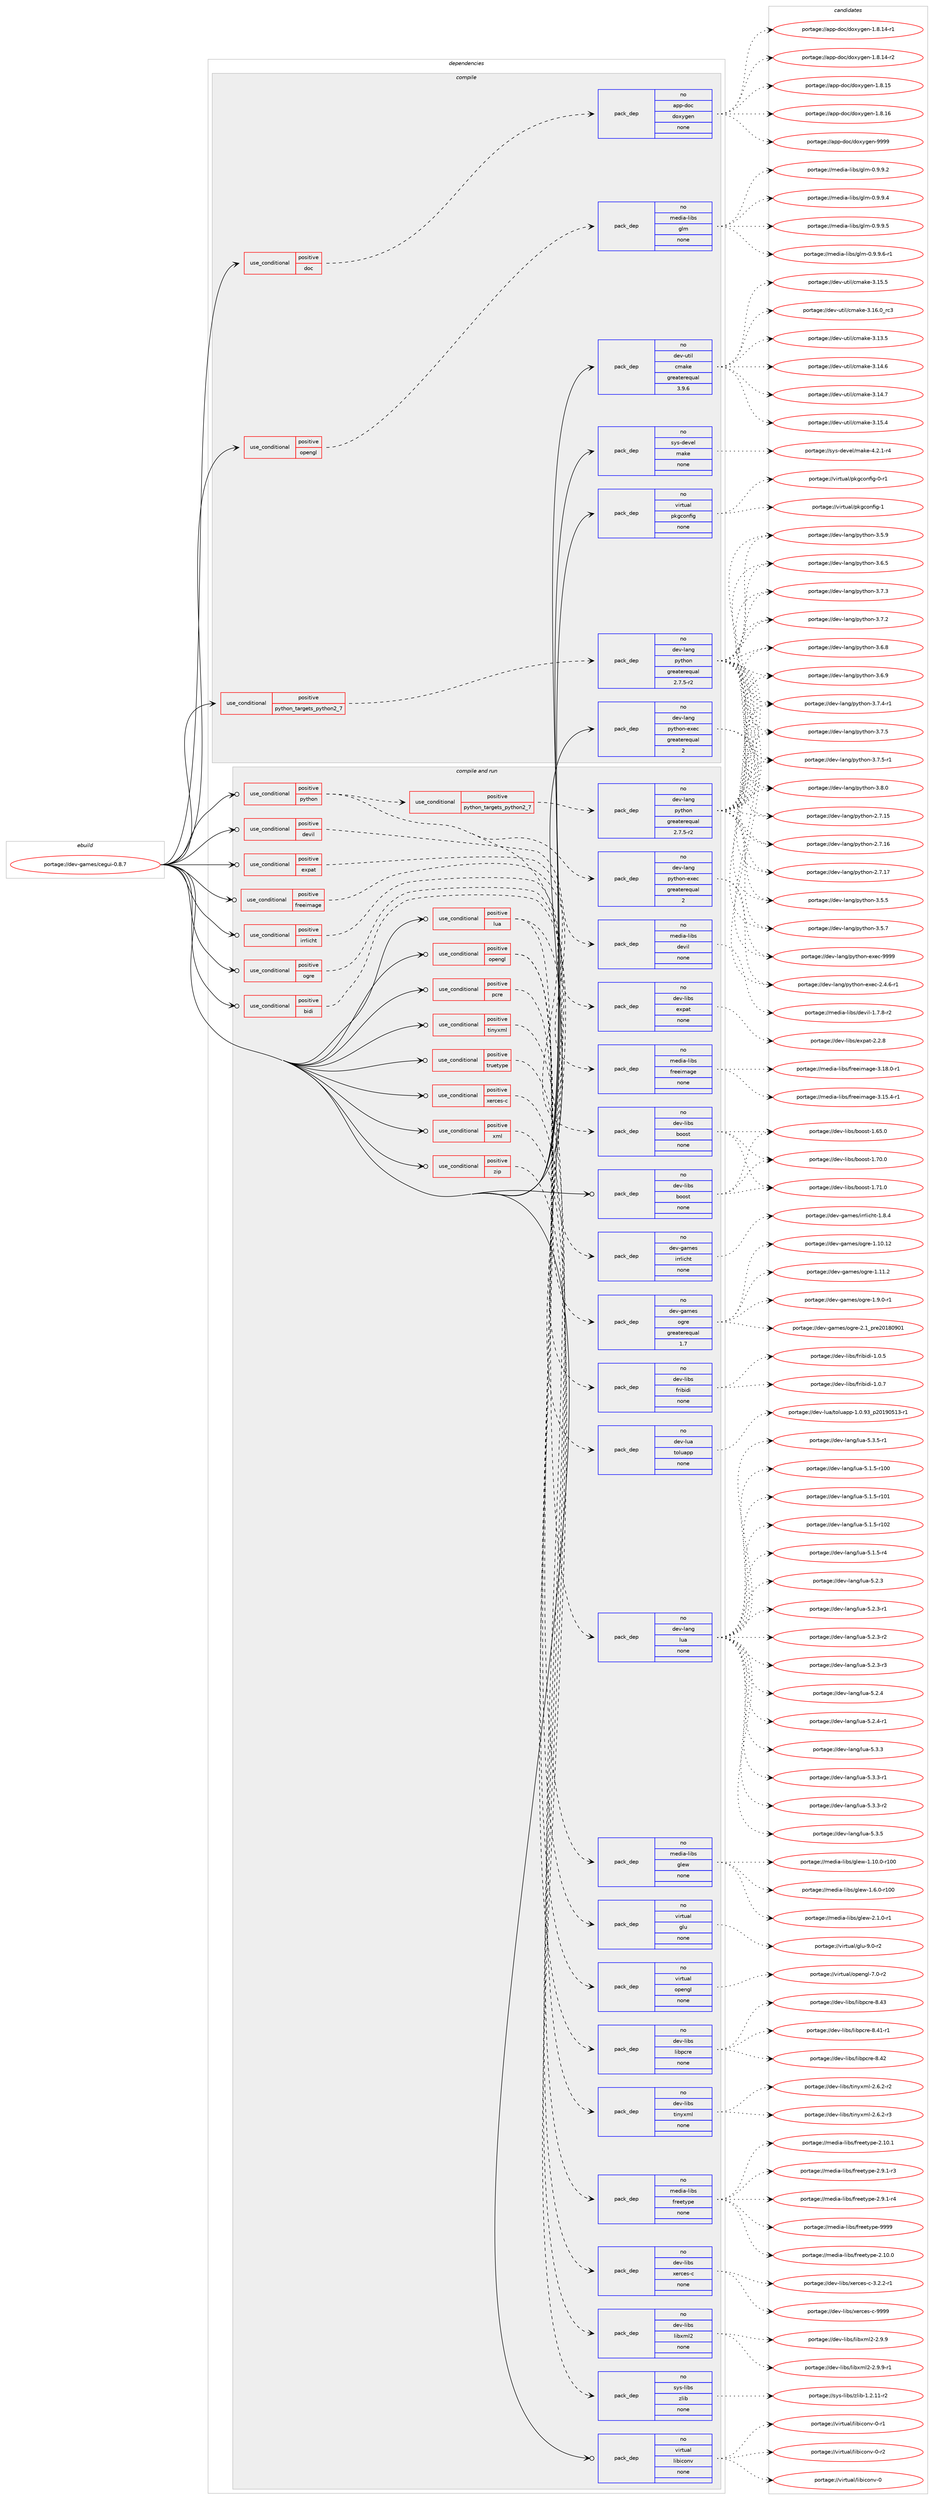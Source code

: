 digraph prolog {

# *************
# Graph options
# *************

newrank=true;
concentrate=true;
compound=true;
graph [rankdir=LR,fontname=Helvetica,fontsize=10,ranksep=1.5];#, ranksep=2.5, nodesep=0.2];
edge  [arrowhead=vee];
node  [fontname=Helvetica,fontsize=10];

# **********
# The ebuild
# **********

subgraph cluster_leftcol {
color=gray;
rank=same;
label=<<i>ebuild</i>>;
id [label="portage://dev-games/cegui-0.8.7", color=red, width=4, href="../dev-games/cegui-0.8.7.svg"];
}

# ****************
# The dependencies
# ****************

subgraph cluster_midcol {
color=gray;
label=<<i>dependencies</i>>;
subgraph cluster_compile {
fillcolor="#eeeeee";
style=filled;
label=<<i>compile</i>>;
subgraph cond13881 {
dependency60205 [label=<<TABLE BORDER="0" CELLBORDER="1" CELLSPACING="0" CELLPADDING="4"><TR><TD ROWSPAN="3" CELLPADDING="10">use_conditional</TD></TR><TR><TD>positive</TD></TR><TR><TD>doc</TD></TR></TABLE>>, shape=none, color=red];
subgraph pack44999 {
dependency60206 [label=<<TABLE BORDER="0" CELLBORDER="1" CELLSPACING="0" CELLPADDING="4" WIDTH="220"><TR><TD ROWSPAN="6" CELLPADDING="30">pack_dep</TD></TR><TR><TD WIDTH="110">no</TD></TR><TR><TD>app-doc</TD></TR><TR><TD>doxygen</TD></TR><TR><TD>none</TD></TR><TR><TD></TD></TR></TABLE>>, shape=none, color=blue];
}
dependency60205:e -> dependency60206:w [weight=20,style="dashed",arrowhead="vee"];
}
id:e -> dependency60205:w [weight=20,style="solid",arrowhead="vee"];
subgraph cond13882 {
dependency60207 [label=<<TABLE BORDER="0" CELLBORDER="1" CELLSPACING="0" CELLPADDING="4"><TR><TD ROWSPAN="3" CELLPADDING="10">use_conditional</TD></TR><TR><TD>positive</TD></TR><TR><TD>opengl</TD></TR></TABLE>>, shape=none, color=red];
subgraph pack45000 {
dependency60208 [label=<<TABLE BORDER="0" CELLBORDER="1" CELLSPACING="0" CELLPADDING="4" WIDTH="220"><TR><TD ROWSPAN="6" CELLPADDING="30">pack_dep</TD></TR><TR><TD WIDTH="110">no</TD></TR><TR><TD>media-libs</TD></TR><TR><TD>glm</TD></TR><TR><TD>none</TD></TR><TR><TD></TD></TR></TABLE>>, shape=none, color=blue];
}
dependency60207:e -> dependency60208:w [weight=20,style="dashed",arrowhead="vee"];
}
id:e -> dependency60207:w [weight=20,style="solid",arrowhead="vee"];
subgraph cond13883 {
dependency60209 [label=<<TABLE BORDER="0" CELLBORDER="1" CELLSPACING="0" CELLPADDING="4"><TR><TD ROWSPAN="3" CELLPADDING="10">use_conditional</TD></TR><TR><TD>positive</TD></TR><TR><TD>python_targets_python2_7</TD></TR></TABLE>>, shape=none, color=red];
subgraph pack45001 {
dependency60210 [label=<<TABLE BORDER="0" CELLBORDER="1" CELLSPACING="0" CELLPADDING="4" WIDTH="220"><TR><TD ROWSPAN="6" CELLPADDING="30">pack_dep</TD></TR><TR><TD WIDTH="110">no</TD></TR><TR><TD>dev-lang</TD></TR><TR><TD>python</TD></TR><TR><TD>greaterequal</TD></TR><TR><TD>2.7.5-r2</TD></TR></TABLE>>, shape=none, color=blue];
}
dependency60209:e -> dependency60210:w [weight=20,style="dashed",arrowhead="vee"];
}
id:e -> dependency60209:w [weight=20,style="solid",arrowhead="vee"];
subgraph pack45002 {
dependency60211 [label=<<TABLE BORDER="0" CELLBORDER="1" CELLSPACING="0" CELLPADDING="4" WIDTH="220"><TR><TD ROWSPAN="6" CELLPADDING="30">pack_dep</TD></TR><TR><TD WIDTH="110">no</TD></TR><TR><TD>dev-lang</TD></TR><TR><TD>python-exec</TD></TR><TR><TD>greaterequal</TD></TR><TR><TD>2</TD></TR></TABLE>>, shape=none, color=blue];
}
id:e -> dependency60211:w [weight=20,style="solid",arrowhead="vee"];
subgraph pack45003 {
dependency60212 [label=<<TABLE BORDER="0" CELLBORDER="1" CELLSPACING="0" CELLPADDING="4" WIDTH="220"><TR><TD ROWSPAN="6" CELLPADDING="30">pack_dep</TD></TR><TR><TD WIDTH="110">no</TD></TR><TR><TD>dev-util</TD></TR><TR><TD>cmake</TD></TR><TR><TD>greaterequal</TD></TR><TR><TD>3.9.6</TD></TR></TABLE>>, shape=none, color=blue];
}
id:e -> dependency60212:w [weight=20,style="solid",arrowhead="vee"];
subgraph pack45004 {
dependency60213 [label=<<TABLE BORDER="0" CELLBORDER="1" CELLSPACING="0" CELLPADDING="4" WIDTH="220"><TR><TD ROWSPAN="6" CELLPADDING="30">pack_dep</TD></TR><TR><TD WIDTH="110">no</TD></TR><TR><TD>sys-devel</TD></TR><TR><TD>make</TD></TR><TR><TD>none</TD></TR><TR><TD></TD></TR></TABLE>>, shape=none, color=blue];
}
id:e -> dependency60213:w [weight=20,style="solid",arrowhead="vee"];
subgraph pack45005 {
dependency60214 [label=<<TABLE BORDER="0" CELLBORDER="1" CELLSPACING="0" CELLPADDING="4" WIDTH="220"><TR><TD ROWSPAN="6" CELLPADDING="30">pack_dep</TD></TR><TR><TD WIDTH="110">no</TD></TR><TR><TD>virtual</TD></TR><TR><TD>pkgconfig</TD></TR><TR><TD>none</TD></TR><TR><TD></TD></TR></TABLE>>, shape=none, color=blue];
}
id:e -> dependency60214:w [weight=20,style="solid",arrowhead="vee"];
}
subgraph cluster_compileandrun {
fillcolor="#eeeeee";
style=filled;
label=<<i>compile and run</i>>;
subgraph cond13884 {
dependency60215 [label=<<TABLE BORDER="0" CELLBORDER="1" CELLSPACING="0" CELLPADDING="4"><TR><TD ROWSPAN="3" CELLPADDING="10">use_conditional</TD></TR><TR><TD>positive</TD></TR><TR><TD>bidi</TD></TR></TABLE>>, shape=none, color=red];
subgraph pack45006 {
dependency60216 [label=<<TABLE BORDER="0" CELLBORDER="1" CELLSPACING="0" CELLPADDING="4" WIDTH="220"><TR><TD ROWSPAN="6" CELLPADDING="30">pack_dep</TD></TR><TR><TD WIDTH="110">no</TD></TR><TR><TD>dev-libs</TD></TR><TR><TD>fribidi</TD></TR><TR><TD>none</TD></TR><TR><TD></TD></TR></TABLE>>, shape=none, color=blue];
}
dependency60215:e -> dependency60216:w [weight=20,style="dashed",arrowhead="vee"];
}
id:e -> dependency60215:w [weight=20,style="solid",arrowhead="odotvee"];
subgraph cond13885 {
dependency60217 [label=<<TABLE BORDER="0" CELLBORDER="1" CELLSPACING="0" CELLPADDING="4"><TR><TD ROWSPAN="3" CELLPADDING="10">use_conditional</TD></TR><TR><TD>positive</TD></TR><TR><TD>devil</TD></TR></TABLE>>, shape=none, color=red];
subgraph pack45007 {
dependency60218 [label=<<TABLE BORDER="0" CELLBORDER="1" CELLSPACING="0" CELLPADDING="4" WIDTH="220"><TR><TD ROWSPAN="6" CELLPADDING="30">pack_dep</TD></TR><TR><TD WIDTH="110">no</TD></TR><TR><TD>media-libs</TD></TR><TR><TD>devil</TD></TR><TR><TD>none</TD></TR><TR><TD></TD></TR></TABLE>>, shape=none, color=blue];
}
dependency60217:e -> dependency60218:w [weight=20,style="dashed",arrowhead="vee"];
}
id:e -> dependency60217:w [weight=20,style="solid",arrowhead="odotvee"];
subgraph cond13886 {
dependency60219 [label=<<TABLE BORDER="0" CELLBORDER="1" CELLSPACING="0" CELLPADDING="4"><TR><TD ROWSPAN="3" CELLPADDING="10">use_conditional</TD></TR><TR><TD>positive</TD></TR><TR><TD>expat</TD></TR></TABLE>>, shape=none, color=red];
subgraph pack45008 {
dependency60220 [label=<<TABLE BORDER="0" CELLBORDER="1" CELLSPACING="0" CELLPADDING="4" WIDTH="220"><TR><TD ROWSPAN="6" CELLPADDING="30">pack_dep</TD></TR><TR><TD WIDTH="110">no</TD></TR><TR><TD>dev-libs</TD></TR><TR><TD>expat</TD></TR><TR><TD>none</TD></TR><TR><TD></TD></TR></TABLE>>, shape=none, color=blue];
}
dependency60219:e -> dependency60220:w [weight=20,style="dashed",arrowhead="vee"];
}
id:e -> dependency60219:w [weight=20,style="solid",arrowhead="odotvee"];
subgraph cond13887 {
dependency60221 [label=<<TABLE BORDER="0" CELLBORDER="1" CELLSPACING="0" CELLPADDING="4"><TR><TD ROWSPAN="3" CELLPADDING="10">use_conditional</TD></TR><TR><TD>positive</TD></TR><TR><TD>freeimage</TD></TR></TABLE>>, shape=none, color=red];
subgraph pack45009 {
dependency60222 [label=<<TABLE BORDER="0" CELLBORDER="1" CELLSPACING="0" CELLPADDING="4" WIDTH="220"><TR><TD ROWSPAN="6" CELLPADDING="30">pack_dep</TD></TR><TR><TD WIDTH="110">no</TD></TR><TR><TD>media-libs</TD></TR><TR><TD>freeimage</TD></TR><TR><TD>none</TD></TR><TR><TD></TD></TR></TABLE>>, shape=none, color=blue];
}
dependency60221:e -> dependency60222:w [weight=20,style="dashed",arrowhead="vee"];
}
id:e -> dependency60221:w [weight=20,style="solid",arrowhead="odotvee"];
subgraph cond13888 {
dependency60223 [label=<<TABLE BORDER="0" CELLBORDER="1" CELLSPACING="0" CELLPADDING="4"><TR><TD ROWSPAN="3" CELLPADDING="10">use_conditional</TD></TR><TR><TD>positive</TD></TR><TR><TD>irrlicht</TD></TR></TABLE>>, shape=none, color=red];
subgraph pack45010 {
dependency60224 [label=<<TABLE BORDER="0" CELLBORDER="1" CELLSPACING="0" CELLPADDING="4" WIDTH="220"><TR><TD ROWSPAN="6" CELLPADDING="30">pack_dep</TD></TR><TR><TD WIDTH="110">no</TD></TR><TR><TD>dev-games</TD></TR><TR><TD>irrlicht</TD></TR><TR><TD>none</TD></TR><TR><TD></TD></TR></TABLE>>, shape=none, color=blue];
}
dependency60223:e -> dependency60224:w [weight=20,style="dashed",arrowhead="vee"];
}
id:e -> dependency60223:w [weight=20,style="solid",arrowhead="odotvee"];
subgraph cond13889 {
dependency60225 [label=<<TABLE BORDER="0" CELLBORDER="1" CELLSPACING="0" CELLPADDING="4"><TR><TD ROWSPAN="3" CELLPADDING="10">use_conditional</TD></TR><TR><TD>positive</TD></TR><TR><TD>lua</TD></TR></TABLE>>, shape=none, color=red];
subgraph pack45011 {
dependency60226 [label=<<TABLE BORDER="0" CELLBORDER="1" CELLSPACING="0" CELLPADDING="4" WIDTH="220"><TR><TD ROWSPAN="6" CELLPADDING="30">pack_dep</TD></TR><TR><TD WIDTH="110">no</TD></TR><TR><TD>dev-lang</TD></TR><TR><TD>lua</TD></TR><TR><TD>none</TD></TR><TR><TD></TD></TR></TABLE>>, shape=none, color=blue];
}
dependency60225:e -> dependency60226:w [weight=20,style="dashed",arrowhead="vee"];
subgraph pack45012 {
dependency60227 [label=<<TABLE BORDER="0" CELLBORDER="1" CELLSPACING="0" CELLPADDING="4" WIDTH="220"><TR><TD ROWSPAN="6" CELLPADDING="30">pack_dep</TD></TR><TR><TD WIDTH="110">no</TD></TR><TR><TD>dev-lua</TD></TR><TR><TD>toluapp</TD></TR><TR><TD>none</TD></TR><TR><TD></TD></TR></TABLE>>, shape=none, color=blue];
}
dependency60225:e -> dependency60227:w [weight=20,style="dashed",arrowhead="vee"];
}
id:e -> dependency60225:w [weight=20,style="solid",arrowhead="odotvee"];
subgraph cond13890 {
dependency60228 [label=<<TABLE BORDER="0" CELLBORDER="1" CELLSPACING="0" CELLPADDING="4"><TR><TD ROWSPAN="3" CELLPADDING="10">use_conditional</TD></TR><TR><TD>positive</TD></TR><TR><TD>ogre</TD></TR></TABLE>>, shape=none, color=red];
subgraph pack45013 {
dependency60229 [label=<<TABLE BORDER="0" CELLBORDER="1" CELLSPACING="0" CELLPADDING="4" WIDTH="220"><TR><TD ROWSPAN="6" CELLPADDING="30">pack_dep</TD></TR><TR><TD WIDTH="110">no</TD></TR><TR><TD>dev-games</TD></TR><TR><TD>ogre</TD></TR><TR><TD>greaterequal</TD></TR><TR><TD>1.7</TD></TR></TABLE>>, shape=none, color=blue];
}
dependency60228:e -> dependency60229:w [weight=20,style="dashed",arrowhead="vee"];
}
id:e -> dependency60228:w [weight=20,style="solid",arrowhead="odotvee"];
subgraph cond13891 {
dependency60230 [label=<<TABLE BORDER="0" CELLBORDER="1" CELLSPACING="0" CELLPADDING="4"><TR><TD ROWSPAN="3" CELLPADDING="10">use_conditional</TD></TR><TR><TD>positive</TD></TR><TR><TD>opengl</TD></TR></TABLE>>, shape=none, color=red];
subgraph pack45014 {
dependency60231 [label=<<TABLE BORDER="0" CELLBORDER="1" CELLSPACING="0" CELLPADDING="4" WIDTH="220"><TR><TD ROWSPAN="6" CELLPADDING="30">pack_dep</TD></TR><TR><TD WIDTH="110">no</TD></TR><TR><TD>virtual</TD></TR><TR><TD>opengl</TD></TR><TR><TD>none</TD></TR><TR><TD></TD></TR></TABLE>>, shape=none, color=blue];
}
dependency60230:e -> dependency60231:w [weight=20,style="dashed",arrowhead="vee"];
subgraph pack45015 {
dependency60232 [label=<<TABLE BORDER="0" CELLBORDER="1" CELLSPACING="0" CELLPADDING="4" WIDTH="220"><TR><TD ROWSPAN="6" CELLPADDING="30">pack_dep</TD></TR><TR><TD WIDTH="110">no</TD></TR><TR><TD>virtual</TD></TR><TR><TD>glu</TD></TR><TR><TD>none</TD></TR><TR><TD></TD></TR></TABLE>>, shape=none, color=blue];
}
dependency60230:e -> dependency60232:w [weight=20,style="dashed",arrowhead="vee"];
subgraph pack45016 {
dependency60233 [label=<<TABLE BORDER="0" CELLBORDER="1" CELLSPACING="0" CELLPADDING="4" WIDTH="220"><TR><TD ROWSPAN="6" CELLPADDING="30">pack_dep</TD></TR><TR><TD WIDTH="110">no</TD></TR><TR><TD>media-libs</TD></TR><TR><TD>glew</TD></TR><TR><TD>none</TD></TR><TR><TD></TD></TR></TABLE>>, shape=none, color=blue];
}
dependency60230:e -> dependency60233:w [weight=20,style="dashed",arrowhead="vee"];
}
id:e -> dependency60230:w [weight=20,style="solid",arrowhead="odotvee"];
subgraph cond13892 {
dependency60234 [label=<<TABLE BORDER="0" CELLBORDER="1" CELLSPACING="0" CELLPADDING="4"><TR><TD ROWSPAN="3" CELLPADDING="10">use_conditional</TD></TR><TR><TD>positive</TD></TR><TR><TD>pcre</TD></TR></TABLE>>, shape=none, color=red];
subgraph pack45017 {
dependency60235 [label=<<TABLE BORDER="0" CELLBORDER="1" CELLSPACING="0" CELLPADDING="4" WIDTH="220"><TR><TD ROWSPAN="6" CELLPADDING="30">pack_dep</TD></TR><TR><TD WIDTH="110">no</TD></TR><TR><TD>dev-libs</TD></TR><TR><TD>libpcre</TD></TR><TR><TD>none</TD></TR><TR><TD></TD></TR></TABLE>>, shape=none, color=blue];
}
dependency60234:e -> dependency60235:w [weight=20,style="dashed",arrowhead="vee"];
}
id:e -> dependency60234:w [weight=20,style="solid",arrowhead="odotvee"];
subgraph cond13893 {
dependency60236 [label=<<TABLE BORDER="0" CELLBORDER="1" CELLSPACING="0" CELLPADDING="4"><TR><TD ROWSPAN="3" CELLPADDING="10">use_conditional</TD></TR><TR><TD>positive</TD></TR><TR><TD>python</TD></TR></TABLE>>, shape=none, color=red];
subgraph cond13894 {
dependency60237 [label=<<TABLE BORDER="0" CELLBORDER="1" CELLSPACING="0" CELLPADDING="4"><TR><TD ROWSPAN="3" CELLPADDING="10">use_conditional</TD></TR><TR><TD>positive</TD></TR><TR><TD>python_targets_python2_7</TD></TR></TABLE>>, shape=none, color=red];
subgraph pack45018 {
dependency60238 [label=<<TABLE BORDER="0" CELLBORDER="1" CELLSPACING="0" CELLPADDING="4" WIDTH="220"><TR><TD ROWSPAN="6" CELLPADDING="30">pack_dep</TD></TR><TR><TD WIDTH="110">no</TD></TR><TR><TD>dev-lang</TD></TR><TR><TD>python</TD></TR><TR><TD>greaterequal</TD></TR><TR><TD>2.7.5-r2</TD></TR></TABLE>>, shape=none, color=blue];
}
dependency60237:e -> dependency60238:w [weight=20,style="dashed",arrowhead="vee"];
}
dependency60236:e -> dependency60237:w [weight=20,style="dashed",arrowhead="vee"];
subgraph pack45019 {
dependency60239 [label=<<TABLE BORDER="0" CELLBORDER="1" CELLSPACING="0" CELLPADDING="4" WIDTH="220"><TR><TD ROWSPAN="6" CELLPADDING="30">pack_dep</TD></TR><TR><TD WIDTH="110">no</TD></TR><TR><TD>dev-lang</TD></TR><TR><TD>python-exec</TD></TR><TR><TD>greaterequal</TD></TR><TR><TD>2</TD></TR></TABLE>>, shape=none, color=blue];
}
dependency60236:e -> dependency60239:w [weight=20,style="dashed",arrowhead="vee"];
subgraph pack45020 {
dependency60240 [label=<<TABLE BORDER="0" CELLBORDER="1" CELLSPACING="0" CELLPADDING="4" WIDTH="220"><TR><TD ROWSPAN="6" CELLPADDING="30">pack_dep</TD></TR><TR><TD WIDTH="110">no</TD></TR><TR><TD>dev-libs</TD></TR><TR><TD>boost</TD></TR><TR><TD>none</TD></TR><TR><TD></TD></TR></TABLE>>, shape=none, color=blue];
}
dependency60236:e -> dependency60240:w [weight=20,style="dashed",arrowhead="vee"];
}
id:e -> dependency60236:w [weight=20,style="solid",arrowhead="odotvee"];
subgraph cond13895 {
dependency60241 [label=<<TABLE BORDER="0" CELLBORDER="1" CELLSPACING="0" CELLPADDING="4"><TR><TD ROWSPAN="3" CELLPADDING="10">use_conditional</TD></TR><TR><TD>positive</TD></TR><TR><TD>tinyxml</TD></TR></TABLE>>, shape=none, color=red];
subgraph pack45021 {
dependency60242 [label=<<TABLE BORDER="0" CELLBORDER="1" CELLSPACING="0" CELLPADDING="4" WIDTH="220"><TR><TD ROWSPAN="6" CELLPADDING="30">pack_dep</TD></TR><TR><TD WIDTH="110">no</TD></TR><TR><TD>dev-libs</TD></TR><TR><TD>tinyxml</TD></TR><TR><TD>none</TD></TR><TR><TD></TD></TR></TABLE>>, shape=none, color=blue];
}
dependency60241:e -> dependency60242:w [weight=20,style="dashed",arrowhead="vee"];
}
id:e -> dependency60241:w [weight=20,style="solid",arrowhead="odotvee"];
subgraph cond13896 {
dependency60243 [label=<<TABLE BORDER="0" CELLBORDER="1" CELLSPACING="0" CELLPADDING="4"><TR><TD ROWSPAN="3" CELLPADDING="10">use_conditional</TD></TR><TR><TD>positive</TD></TR><TR><TD>truetype</TD></TR></TABLE>>, shape=none, color=red];
subgraph pack45022 {
dependency60244 [label=<<TABLE BORDER="0" CELLBORDER="1" CELLSPACING="0" CELLPADDING="4" WIDTH="220"><TR><TD ROWSPAN="6" CELLPADDING="30">pack_dep</TD></TR><TR><TD WIDTH="110">no</TD></TR><TR><TD>media-libs</TD></TR><TR><TD>freetype</TD></TR><TR><TD>none</TD></TR><TR><TD></TD></TR></TABLE>>, shape=none, color=blue];
}
dependency60243:e -> dependency60244:w [weight=20,style="dashed",arrowhead="vee"];
}
id:e -> dependency60243:w [weight=20,style="solid",arrowhead="odotvee"];
subgraph cond13897 {
dependency60245 [label=<<TABLE BORDER="0" CELLBORDER="1" CELLSPACING="0" CELLPADDING="4"><TR><TD ROWSPAN="3" CELLPADDING="10">use_conditional</TD></TR><TR><TD>positive</TD></TR><TR><TD>xerces-c</TD></TR></TABLE>>, shape=none, color=red];
subgraph pack45023 {
dependency60246 [label=<<TABLE BORDER="0" CELLBORDER="1" CELLSPACING="0" CELLPADDING="4" WIDTH="220"><TR><TD ROWSPAN="6" CELLPADDING="30">pack_dep</TD></TR><TR><TD WIDTH="110">no</TD></TR><TR><TD>dev-libs</TD></TR><TR><TD>xerces-c</TD></TR><TR><TD>none</TD></TR><TR><TD></TD></TR></TABLE>>, shape=none, color=blue];
}
dependency60245:e -> dependency60246:w [weight=20,style="dashed",arrowhead="vee"];
}
id:e -> dependency60245:w [weight=20,style="solid",arrowhead="odotvee"];
subgraph cond13898 {
dependency60247 [label=<<TABLE BORDER="0" CELLBORDER="1" CELLSPACING="0" CELLPADDING="4"><TR><TD ROWSPAN="3" CELLPADDING="10">use_conditional</TD></TR><TR><TD>positive</TD></TR><TR><TD>xml</TD></TR></TABLE>>, shape=none, color=red];
subgraph pack45024 {
dependency60248 [label=<<TABLE BORDER="0" CELLBORDER="1" CELLSPACING="0" CELLPADDING="4" WIDTH="220"><TR><TD ROWSPAN="6" CELLPADDING="30">pack_dep</TD></TR><TR><TD WIDTH="110">no</TD></TR><TR><TD>dev-libs</TD></TR><TR><TD>libxml2</TD></TR><TR><TD>none</TD></TR><TR><TD></TD></TR></TABLE>>, shape=none, color=blue];
}
dependency60247:e -> dependency60248:w [weight=20,style="dashed",arrowhead="vee"];
}
id:e -> dependency60247:w [weight=20,style="solid",arrowhead="odotvee"];
subgraph cond13899 {
dependency60249 [label=<<TABLE BORDER="0" CELLBORDER="1" CELLSPACING="0" CELLPADDING="4"><TR><TD ROWSPAN="3" CELLPADDING="10">use_conditional</TD></TR><TR><TD>positive</TD></TR><TR><TD>zip</TD></TR></TABLE>>, shape=none, color=red];
subgraph pack45025 {
dependency60250 [label=<<TABLE BORDER="0" CELLBORDER="1" CELLSPACING="0" CELLPADDING="4" WIDTH="220"><TR><TD ROWSPAN="6" CELLPADDING="30">pack_dep</TD></TR><TR><TD WIDTH="110">no</TD></TR><TR><TD>sys-libs</TD></TR><TR><TD>zlib</TD></TR><TR><TD>none</TD></TR><TR><TD></TD></TR></TABLE>>, shape=none, color=blue];
}
dependency60249:e -> dependency60250:w [weight=20,style="dashed",arrowhead="vee"];
}
id:e -> dependency60249:w [weight=20,style="solid",arrowhead="odotvee"];
subgraph pack45026 {
dependency60251 [label=<<TABLE BORDER="0" CELLBORDER="1" CELLSPACING="0" CELLPADDING="4" WIDTH="220"><TR><TD ROWSPAN="6" CELLPADDING="30">pack_dep</TD></TR><TR><TD WIDTH="110">no</TD></TR><TR><TD>dev-libs</TD></TR><TR><TD>boost</TD></TR><TR><TD>none</TD></TR><TR><TD></TD></TR></TABLE>>, shape=none, color=blue];
}
id:e -> dependency60251:w [weight=20,style="solid",arrowhead="odotvee"];
subgraph pack45027 {
dependency60252 [label=<<TABLE BORDER="0" CELLBORDER="1" CELLSPACING="0" CELLPADDING="4" WIDTH="220"><TR><TD ROWSPAN="6" CELLPADDING="30">pack_dep</TD></TR><TR><TD WIDTH="110">no</TD></TR><TR><TD>virtual</TD></TR><TR><TD>libiconv</TD></TR><TR><TD>none</TD></TR><TR><TD></TD></TR></TABLE>>, shape=none, color=blue];
}
id:e -> dependency60252:w [weight=20,style="solid",arrowhead="odotvee"];
}
subgraph cluster_run {
fillcolor="#eeeeee";
style=filled;
label=<<i>run</i>>;
}
}

# **************
# The candidates
# **************

subgraph cluster_choices {
rank=same;
color=gray;
label=<<i>candidates</i>>;

subgraph choice44999 {
color=black;
nodesep=1;
choiceportage97112112451001119947100111120121103101110454946564649524511449 [label="portage://app-doc/doxygen-1.8.14-r1", color=red, width=4,href="../app-doc/doxygen-1.8.14-r1.svg"];
choiceportage97112112451001119947100111120121103101110454946564649524511450 [label="portage://app-doc/doxygen-1.8.14-r2", color=red, width=4,href="../app-doc/doxygen-1.8.14-r2.svg"];
choiceportage9711211245100111994710011112012110310111045494656464953 [label="portage://app-doc/doxygen-1.8.15", color=red, width=4,href="../app-doc/doxygen-1.8.15.svg"];
choiceportage9711211245100111994710011112012110310111045494656464954 [label="portage://app-doc/doxygen-1.8.16", color=red, width=4,href="../app-doc/doxygen-1.8.16.svg"];
choiceportage971121124510011199471001111201211031011104557575757 [label="portage://app-doc/doxygen-9999", color=red, width=4,href="../app-doc/doxygen-9999.svg"];
dependency60206:e -> choiceportage97112112451001119947100111120121103101110454946564649524511449:w [style=dotted,weight="100"];
dependency60206:e -> choiceportage97112112451001119947100111120121103101110454946564649524511450:w [style=dotted,weight="100"];
dependency60206:e -> choiceportage9711211245100111994710011112012110310111045494656464953:w [style=dotted,weight="100"];
dependency60206:e -> choiceportage9711211245100111994710011112012110310111045494656464954:w [style=dotted,weight="100"];
dependency60206:e -> choiceportage971121124510011199471001111201211031011104557575757:w [style=dotted,weight="100"];
}
subgraph choice45000 {
color=black;
nodesep=1;
choiceportage109101100105974510810598115471031081094548465746574650 [label="portage://media-libs/glm-0.9.9.2", color=red, width=4,href="../media-libs/glm-0.9.9.2.svg"];
choiceportage109101100105974510810598115471031081094548465746574652 [label="portage://media-libs/glm-0.9.9.4", color=red, width=4,href="../media-libs/glm-0.9.9.4.svg"];
choiceportage109101100105974510810598115471031081094548465746574653 [label="portage://media-libs/glm-0.9.9.5", color=red, width=4,href="../media-libs/glm-0.9.9.5.svg"];
choiceportage1091011001059745108105981154710310810945484657465746544511449 [label="portage://media-libs/glm-0.9.9.6-r1", color=red, width=4,href="../media-libs/glm-0.9.9.6-r1.svg"];
dependency60208:e -> choiceportage109101100105974510810598115471031081094548465746574650:w [style=dotted,weight="100"];
dependency60208:e -> choiceportage109101100105974510810598115471031081094548465746574652:w [style=dotted,weight="100"];
dependency60208:e -> choiceportage109101100105974510810598115471031081094548465746574653:w [style=dotted,weight="100"];
dependency60208:e -> choiceportage1091011001059745108105981154710310810945484657465746544511449:w [style=dotted,weight="100"];
}
subgraph choice45001 {
color=black;
nodesep=1;
choiceportage10010111845108971101034711212111610411111045504655464953 [label="portage://dev-lang/python-2.7.15", color=red, width=4,href="../dev-lang/python-2.7.15.svg"];
choiceportage10010111845108971101034711212111610411111045504655464954 [label="portage://dev-lang/python-2.7.16", color=red, width=4,href="../dev-lang/python-2.7.16.svg"];
choiceportage10010111845108971101034711212111610411111045504655464955 [label="portage://dev-lang/python-2.7.17", color=red, width=4,href="../dev-lang/python-2.7.17.svg"];
choiceportage100101118451089711010347112121116104111110455146534653 [label="portage://dev-lang/python-3.5.5", color=red, width=4,href="../dev-lang/python-3.5.5.svg"];
choiceportage100101118451089711010347112121116104111110455146534655 [label="portage://dev-lang/python-3.5.7", color=red, width=4,href="../dev-lang/python-3.5.7.svg"];
choiceportage100101118451089711010347112121116104111110455146534657 [label="portage://dev-lang/python-3.5.9", color=red, width=4,href="../dev-lang/python-3.5.9.svg"];
choiceportage100101118451089711010347112121116104111110455146544653 [label="portage://dev-lang/python-3.6.5", color=red, width=4,href="../dev-lang/python-3.6.5.svg"];
choiceportage100101118451089711010347112121116104111110455146544656 [label="portage://dev-lang/python-3.6.8", color=red, width=4,href="../dev-lang/python-3.6.8.svg"];
choiceportage100101118451089711010347112121116104111110455146544657 [label="portage://dev-lang/python-3.6.9", color=red, width=4,href="../dev-lang/python-3.6.9.svg"];
choiceportage100101118451089711010347112121116104111110455146554650 [label="portage://dev-lang/python-3.7.2", color=red, width=4,href="../dev-lang/python-3.7.2.svg"];
choiceportage100101118451089711010347112121116104111110455146554651 [label="portage://dev-lang/python-3.7.3", color=red, width=4,href="../dev-lang/python-3.7.3.svg"];
choiceportage1001011184510897110103471121211161041111104551465546524511449 [label="portage://dev-lang/python-3.7.4-r1", color=red, width=4,href="../dev-lang/python-3.7.4-r1.svg"];
choiceportage100101118451089711010347112121116104111110455146554653 [label="portage://dev-lang/python-3.7.5", color=red, width=4,href="../dev-lang/python-3.7.5.svg"];
choiceportage1001011184510897110103471121211161041111104551465546534511449 [label="portage://dev-lang/python-3.7.5-r1", color=red, width=4,href="../dev-lang/python-3.7.5-r1.svg"];
choiceportage100101118451089711010347112121116104111110455146564648 [label="portage://dev-lang/python-3.8.0", color=red, width=4,href="../dev-lang/python-3.8.0.svg"];
dependency60210:e -> choiceportage10010111845108971101034711212111610411111045504655464953:w [style=dotted,weight="100"];
dependency60210:e -> choiceportage10010111845108971101034711212111610411111045504655464954:w [style=dotted,weight="100"];
dependency60210:e -> choiceportage10010111845108971101034711212111610411111045504655464955:w [style=dotted,weight="100"];
dependency60210:e -> choiceportage100101118451089711010347112121116104111110455146534653:w [style=dotted,weight="100"];
dependency60210:e -> choiceportage100101118451089711010347112121116104111110455146534655:w [style=dotted,weight="100"];
dependency60210:e -> choiceportage100101118451089711010347112121116104111110455146534657:w [style=dotted,weight="100"];
dependency60210:e -> choiceportage100101118451089711010347112121116104111110455146544653:w [style=dotted,weight="100"];
dependency60210:e -> choiceportage100101118451089711010347112121116104111110455146544656:w [style=dotted,weight="100"];
dependency60210:e -> choiceportage100101118451089711010347112121116104111110455146544657:w [style=dotted,weight="100"];
dependency60210:e -> choiceportage100101118451089711010347112121116104111110455146554650:w [style=dotted,weight="100"];
dependency60210:e -> choiceportage100101118451089711010347112121116104111110455146554651:w [style=dotted,weight="100"];
dependency60210:e -> choiceportage1001011184510897110103471121211161041111104551465546524511449:w [style=dotted,weight="100"];
dependency60210:e -> choiceportage100101118451089711010347112121116104111110455146554653:w [style=dotted,weight="100"];
dependency60210:e -> choiceportage1001011184510897110103471121211161041111104551465546534511449:w [style=dotted,weight="100"];
dependency60210:e -> choiceportage100101118451089711010347112121116104111110455146564648:w [style=dotted,weight="100"];
}
subgraph choice45002 {
color=black;
nodesep=1;
choiceportage10010111845108971101034711212111610411111045101120101994550465246544511449 [label="portage://dev-lang/python-exec-2.4.6-r1", color=red, width=4,href="../dev-lang/python-exec-2.4.6-r1.svg"];
choiceportage10010111845108971101034711212111610411111045101120101994557575757 [label="portage://dev-lang/python-exec-9999", color=red, width=4,href="../dev-lang/python-exec-9999.svg"];
dependency60211:e -> choiceportage10010111845108971101034711212111610411111045101120101994550465246544511449:w [style=dotted,weight="100"];
dependency60211:e -> choiceportage10010111845108971101034711212111610411111045101120101994557575757:w [style=dotted,weight="100"];
}
subgraph choice45003 {
color=black;
nodesep=1;
choiceportage1001011184511711610510847991099710710145514649514653 [label="portage://dev-util/cmake-3.13.5", color=red, width=4,href="../dev-util/cmake-3.13.5.svg"];
choiceportage1001011184511711610510847991099710710145514649524654 [label="portage://dev-util/cmake-3.14.6", color=red, width=4,href="../dev-util/cmake-3.14.6.svg"];
choiceportage1001011184511711610510847991099710710145514649524655 [label="portage://dev-util/cmake-3.14.7", color=red, width=4,href="../dev-util/cmake-3.14.7.svg"];
choiceportage1001011184511711610510847991099710710145514649534652 [label="portage://dev-util/cmake-3.15.4", color=red, width=4,href="../dev-util/cmake-3.15.4.svg"];
choiceportage1001011184511711610510847991099710710145514649534653 [label="portage://dev-util/cmake-3.15.5", color=red, width=4,href="../dev-util/cmake-3.15.5.svg"];
choiceportage1001011184511711610510847991099710710145514649544648951149951 [label="portage://dev-util/cmake-3.16.0_rc3", color=red, width=4,href="../dev-util/cmake-3.16.0_rc3.svg"];
dependency60212:e -> choiceportage1001011184511711610510847991099710710145514649514653:w [style=dotted,weight="100"];
dependency60212:e -> choiceportage1001011184511711610510847991099710710145514649524654:w [style=dotted,weight="100"];
dependency60212:e -> choiceportage1001011184511711610510847991099710710145514649524655:w [style=dotted,weight="100"];
dependency60212:e -> choiceportage1001011184511711610510847991099710710145514649534652:w [style=dotted,weight="100"];
dependency60212:e -> choiceportage1001011184511711610510847991099710710145514649534653:w [style=dotted,weight="100"];
dependency60212:e -> choiceportage1001011184511711610510847991099710710145514649544648951149951:w [style=dotted,weight="100"];
}
subgraph choice45004 {
color=black;
nodesep=1;
choiceportage1151211154510010111810110847109971071014552465046494511452 [label="portage://sys-devel/make-4.2.1-r4", color=red, width=4,href="../sys-devel/make-4.2.1-r4.svg"];
dependency60213:e -> choiceportage1151211154510010111810110847109971071014552465046494511452:w [style=dotted,weight="100"];
}
subgraph choice45005 {
color=black;
nodesep=1;
choiceportage11810511411611797108471121071039911111010210510345484511449 [label="portage://virtual/pkgconfig-0-r1", color=red, width=4,href="../virtual/pkgconfig-0-r1.svg"];
choiceportage1181051141161179710847112107103991111101021051034549 [label="portage://virtual/pkgconfig-1", color=red, width=4,href="../virtual/pkgconfig-1.svg"];
dependency60214:e -> choiceportage11810511411611797108471121071039911111010210510345484511449:w [style=dotted,weight="100"];
dependency60214:e -> choiceportage1181051141161179710847112107103991111101021051034549:w [style=dotted,weight="100"];
}
subgraph choice45006 {
color=black;
nodesep=1;
choiceportage10010111845108105981154710211410598105100105454946484653 [label="portage://dev-libs/fribidi-1.0.5", color=red, width=4,href="../dev-libs/fribidi-1.0.5.svg"];
choiceportage10010111845108105981154710211410598105100105454946484655 [label="portage://dev-libs/fribidi-1.0.7", color=red, width=4,href="../dev-libs/fribidi-1.0.7.svg"];
dependency60216:e -> choiceportage10010111845108105981154710211410598105100105454946484653:w [style=dotted,weight="100"];
dependency60216:e -> choiceportage10010111845108105981154710211410598105100105454946484655:w [style=dotted,weight="100"];
}
subgraph choice45007 {
color=black;
nodesep=1;
choiceportage109101100105974510810598115471001011181051084549465546564511450 [label="portage://media-libs/devil-1.7.8-r2", color=red, width=4,href="../media-libs/devil-1.7.8-r2.svg"];
dependency60218:e -> choiceportage109101100105974510810598115471001011181051084549465546564511450:w [style=dotted,weight="100"];
}
subgraph choice45008 {
color=black;
nodesep=1;
choiceportage10010111845108105981154710112011297116455046504656 [label="portage://dev-libs/expat-2.2.8", color=red, width=4,href="../dev-libs/expat-2.2.8.svg"];
dependency60220:e -> choiceportage10010111845108105981154710112011297116455046504656:w [style=dotted,weight="100"];
}
subgraph choice45009 {
color=black;
nodesep=1;
choiceportage1091011001059745108105981154710211410110110510997103101455146495346524511449 [label="portage://media-libs/freeimage-3.15.4-r1", color=red, width=4,href="../media-libs/freeimage-3.15.4-r1.svg"];
choiceportage1091011001059745108105981154710211410110110510997103101455146495646484511449 [label="portage://media-libs/freeimage-3.18.0-r1", color=red, width=4,href="../media-libs/freeimage-3.18.0-r1.svg"];
dependency60222:e -> choiceportage1091011001059745108105981154710211410110110510997103101455146495346524511449:w [style=dotted,weight="100"];
dependency60222:e -> choiceportage1091011001059745108105981154710211410110110510997103101455146495646484511449:w [style=dotted,weight="100"];
}
subgraph choice45010 {
color=black;
nodesep=1;
choiceportage10010111845103971091011154710511411410810599104116454946564652 [label="portage://dev-games/irrlicht-1.8.4", color=red, width=4,href="../dev-games/irrlicht-1.8.4.svg"];
dependency60224:e -> choiceportage10010111845103971091011154710511411410810599104116454946564652:w [style=dotted,weight="100"];
}
subgraph choice45011 {
color=black;
nodesep=1;
choiceportage1001011184510897110103471081179745534649465345114494848 [label="portage://dev-lang/lua-5.1.5-r100", color=red, width=4,href="../dev-lang/lua-5.1.5-r100.svg"];
choiceportage1001011184510897110103471081179745534649465345114494849 [label="portage://dev-lang/lua-5.1.5-r101", color=red, width=4,href="../dev-lang/lua-5.1.5-r101.svg"];
choiceportage1001011184510897110103471081179745534649465345114494850 [label="portage://dev-lang/lua-5.1.5-r102", color=red, width=4,href="../dev-lang/lua-5.1.5-r102.svg"];
choiceportage100101118451089711010347108117974553464946534511452 [label="portage://dev-lang/lua-5.1.5-r4", color=red, width=4,href="../dev-lang/lua-5.1.5-r4.svg"];
choiceportage10010111845108971101034710811797455346504651 [label="portage://dev-lang/lua-5.2.3", color=red, width=4,href="../dev-lang/lua-5.2.3.svg"];
choiceportage100101118451089711010347108117974553465046514511449 [label="portage://dev-lang/lua-5.2.3-r1", color=red, width=4,href="../dev-lang/lua-5.2.3-r1.svg"];
choiceportage100101118451089711010347108117974553465046514511450 [label="portage://dev-lang/lua-5.2.3-r2", color=red, width=4,href="../dev-lang/lua-5.2.3-r2.svg"];
choiceportage100101118451089711010347108117974553465046514511451 [label="portage://dev-lang/lua-5.2.3-r3", color=red, width=4,href="../dev-lang/lua-5.2.3-r3.svg"];
choiceportage10010111845108971101034710811797455346504652 [label="portage://dev-lang/lua-5.2.4", color=red, width=4,href="../dev-lang/lua-5.2.4.svg"];
choiceportage100101118451089711010347108117974553465046524511449 [label="portage://dev-lang/lua-5.2.4-r1", color=red, width=4,href="../dev-lang/lua-5.2.4-r1.svg"];
choiceportage10010111845108971101034710811797455346514651 [label="portage://dev-lang/lua-5.3.3", color=red, width=4,href="../dev-lang/lua-5.3.3.svg"];
choiceportage100101118451089711010347108117974553465146514511449 [label="portage://dev-lang/lua-5.3.3-r1", color=red, width=4,href="../dev-lang/lua-5.3.3-r1.svg"];
choiceportage100101118451089711010347108117974553465146514511450 [label="portage://dev-lang/lua-5.3.3-r2", color=red, width=4,href="../dev-lang/lua-5.3.3-r2.svg"];
choiceportage10010111845108971101034710811797455346514653 [label="portage://dev-lang/lua-5.3.5", color=red, width=4,href="../dev-lang/lua-5.3.5.svg"];
choiceportage100101118451089711010347108117974553465146534511449 [label="portage://dev-lang/lua-5.3.5-r1", color=red, width=4,href="../dev-lang/lua-5.3.5-r1.svg"];
dependency60226:e -> choiceportage1001011184510897110103471081179745534649465345114494848:w [style=dotted,weight="100"];
dependency60226:e -> choiceportage1001011184510897110103471081179745534649465345114494849:w [style=dotted,weight="100"];
dependency60226:e -> choiceportage1001011184510897110103471081179745534649465345114494850:w [style=dotted,weight="100"];
dependency60226:e -> choiceportage100101118451089711010347108117974553464946534511452:w [style=dotted,weight="100"];
dependency60226:e -> choiceportage10010111845108971101034710811797455346504651:w [style=dotted,weight="100"];
dependency60226:e -> choiceportage100101118451089711010347108117974553465046514511449:w [style=dotted,weight="100"];
dependency60226:e -> choiceportage100101118451089711010347108117974553465046514511450:w [style=dotted,weight="100"];
dependency60226:e -> choiceportage100101118451089711010347108117974553465046514511451:w [style=dotted,weight="100"];
dependency60226:e -> choiceportage10010111845108971101034710811797455346504652:w [style=dotted,weight="100"];
dependency60226:e -> choiceportage100101118451089711010347108117974553465046524511449:w [style=dotted,weight="100"];
dependency60226:e -> choiceportage10010111845108971101034710811797455346514651:w [style=dotted,weight="100"];
dependency60226:e -> choiceportage100101118451089711010347108117974553465146514511449:w [style=dotted,weight="100"];
dependency60226:e -> choiceportage100101118451089711010347108117974553465146514511450:w [style=dotted,weight="100"];
dependency60226:e -> choiceportage10010111845108971101034710811797455346514653:w [style=dotted,weight="100"];
dependency60226:e -> choiceportage100101118451089711010347108117974553465146534511449:w [style=dotted,weight="100"];
}
subgraph choice45012 {
color=black;
nodesep=1;
choiceportage10010111845108117974711611110811797112112454946484657519511250484957485349514511449 [label="portage://dev-lua/toluapp-1.0.93_p20190513-r1", color=red, width=4,href="../dev-lua/toluapp-1.0.93_p20190513-r1.svg"];
dependency60227:e -> choiceportage10010111845108117974711611110811797112112454946484657519511250484957485349514511449:w [style=dotted,weight="100"];
}
subgraph choice45013 {
color=black;
nodesep=1;
choiceportage1001011184510397109101115471111031141014549464948464950 [label="portage://dev-games/ogre-1.10.12", color=red, width=4,href="../dev-games/ogre-1.10.12.svg"];
choiceportage10010111845103971091011154711110311410145494649494650 [label="portage://dev-games/ogre-1.11.2", color=red, width=4,href="../dev-games/ogre-1.11.2.svg"];
choiceportage1001011184510397109101115471111031141014549465746484511449 [label="portage://dev-games/ogre-1.9.0-r1", color=red, width=4,href="../dev-games/ogre-1.9.0-r1.svg"];
choiceportage10010111845103971091011154711110311410145504649951121141015048495648574849 [label="portage://dev-games/ogre-2.1_pre20180901", color=red, width=4,href="../dev-games/ogre-2.1_pre20180901.svg"];
dependency60229:e -> choiceportage1001011184510397109101115471111031141014549464948464950:w [style=dotted,weight="100"];
dependency60229:e -> choiceportage10010111845103971091011154711110311410145494649494650:w [style=dotted,weight="100"];
dependency60229:e -> choiceportage1001011184510397109101115471111031141014549465746484511449:w [style=dotted,weight="100"];
dependency60229:e -> choiceportage10010111845103971091011154711110311410145504649951121141015048495648574849:w [style=dotted,weight="100"];
}
subgraph choice45014 {
color=black;
nodesep=1;
choiceportage1181051141161179710847111112101110103108455546484511450 [label="portage://virtual/opengl-7.0-r2", color=red, width=4,href="../virtual/opengl-7.0-r2.svg"];
dependency60231:e -> choiceportage1181051141161179710847111112101110103108455546484511450:w [style=dotted,weight="100"];
}
subgraph choice45015 {
color=black;
nodesep=1;
choiceportage1181051141161179710847103108117455746484511450 [label="portage://virtual/glu-9.0-r2", color=red, width=4,href="../virtual/glu-9.0-r2.svg"];
dependency60232:e -> choiceportage1181051141161179710847103108117455746484511450:w [style=dotted,weight="100"];
}
subgraph choice45016 {
color=black;
nodesep=1;
choiceportage109101100105974510810598115471031081011194549464948464845114494848 [label="portage://media-libs/glew-1.10.0-r100", color=red, width=4,href="../media-libs/glew-1.10.0-r100.svg"];
choiceportage1091011001059745108105981154710310810111945494654464845114494848 [label="portage://media-libs/glew-1.6.0-r100", color=red, width=4,href="../media-libs/glew-1.6.0-r100.svg"];
choiceportage109101100105974510810598115471031081011194550464946484511449 [label="portage://media-libs/glew-2.1.0-r1", color=red, width=4,href="../media-libs/glew-2.1.0-r1.svg"];
dependency60233:e -> choiceportage109101100105974510810598115471031081011194549464948464845114494848:w [style=dotted,weight="100"];
dependency60233:e -> choiceportage1091011001059745108105981154710310810111945494654464845114494848:w [style=dotted,weight="100"];
dependency60233:e -> choiceportage109101100105974510810598115471031081011194550464946484511449:w [style=dotted,weight="100"];
}
subgraph choice45017 {
color=black;
nodesep=1;
choiceportage100101118451081059811547108105981129911410145564652494511449 [label="portage://dev-libs/libpcre-8.41-r1", color=red, width=4,href="../dev-libs/libpcre-8.41-r1.svg"];
choiceportage10010111845108105981154710810598112991141014556465250 [label="portage://dev-libs/libpcre-8.42", color=red, width=4,href="../dev-libs/libpcre-8.42.svg"];
choiceportage10010111845108105981154710810598112991141014556465251 [label="portage://dev-libs/libpcre-8.43", color=red, width=4,href="../dev-libs/libpcre-8.43.svg"];
dependency60235:e -> choiceportage100101118451081059811547108105981129911410145564652494511449:w [style=dotted,weight="100"];
dependency60235:e -> choiceportage10010111845108105981154710810598112991141014556465250:w [style=dotted,weight="100"];
dependency60235:e -> choiceportage10010111845108105981154710810598112991141014556465251:w [style=dotted,weight="100"];
}
subgraph choice45018 {
color=black;
nodesep=1;
choiceportage10010111845108971101034711212111610411111045504655464953 [label="portage://dev-lang/python-2.7.15", color=red, width=4,href="../dev-lang/python-2.7.15.svg"];
choiceportage10010111845108971101034711212111610411111045504655464954 [label="portage://dev-lang/python-2.7.16", color=red, width=4,href="../dev-lang/python-2.7.16.svg"];
choiceportage10010111845108971101034711212111610411111045504655464955 [label="portage://dev-lang/python-2.7.17", color=red, width=4,href="../dev-lang/python-2.7.17.svg"];
choiceportage100101118451089711010347112121116104111110455146534653 [label="portage://dev-lang/python-3.5.5", color=red, width=4,href="../dev-lang/python-3.5.5.svg"];
choiceportage100101118451089711010347112121116104111110455146534655 [label="portage://dev-lang/python-3.5.7", color=red, width=4,href="../dev-lang/python-3.5.7.svg"];
choiceportage100101118451089711010347112121116104111110455146534657 [label="portage://dev-lang/python-3.5.9", color=red, width=4,href="../dev-lang/python-3.5.9.svg"];
choiceportage100101118451089711010347112121116104111110455146544653 [label="portage://dev-lang/python-3.6.5", color=red, width=4,href="../dev-lang/python-3.6.5.svg"];
choiceportage100101118451089711010347112121116104111110455146544656 [label="portage://dev-lang/python-3.6.8", color=red, width=4,href="../dev-lang/python-3.6.8.svg"];
choiceportage100101118451089711010347112121116104111110455146544657 [label="portage://dev-lang/python-3.6.9", color=red, width=4,href="../dev-lang/python-3.6.9.svg"];
choiceportage100101118451089711010347112121116104111110455146554650 [label="portage://dev-lang/python-3.7.2", color=red, width=4,href="../dev-lang/python-3.7.2.svg"];
choiceportage100101118451089711010347112121116104111110455146554651 [label="portage://dev-lang/python-3.7.3", color=red, width=4,href="../dev-lang/python-3.7.3.svg"];
choiceportage1001011184510897110103471121211161041111104551465546524511449 [label="portage://dev-lang/python-3.7.4-r1", color=red, width=4,href="../dev-lang/python-3.7.4-r1.svg"];
choiceportage100101118451089711010347112121116104111110455146554653 [label="portage://dev-lang/python-3.7.5", color=red, width=4,href="../dev-lang/python-3.7.5.svg"];
choiceportage1001011184510897110103471121211161041111104551465546534511449 [label="portage://dev-lang/python-3.7.5-r1", color=red, width=4,href="../dev-lang/python-3.7.5-r1.svg"];
choiceportage100101118451089711010347112121116104111110455146564648 [label="portage://dev-lang/python-3.8.0", color=red, width=4,href="../dev-lang/python-3.8.0.svg"];
dependency60238:e -> choiceportage10010111845108971101034711212111610411111045504655464953:w [style=dotted,weight="100"];
dependency60238:e -> choiceportage10010111845108971101034711212111610411111045504655464954:w [style=dotted,weight="100"];
dependency60238:e -> choiceportage10010111845108971101034711212111610411111045504655464955:w [style=dotted,weight="100"];
dependency60238:e -> choiceportage100101118451089711010347112121116104111110455146534653:w [style=dotted,weight="100"];
dependency60238:e -> choiceportage100101118451089711010347112121116104111110455146534655:w [style=dotted,weight="100"];
dependency60238:e -> choiceportage100101118451089711010347112121116104111110455146534657:w [style=dotted,weight="100"];
dependency60238:e -> choiceportage100101118451089711010347112121116104111110455146544653:w [style=dotted,weight="100"];
dependency60238:e -> choiceportage100101118451089711010347112121116104111110455146544656:w [style=dotted,weight="100"];
dependency60238:e -> choiceportage100101118451089711010347112121116104111110455146544657:w [style=dotted,weight="100"];
dependency60238:e -> choiceportage100101118451089711010347112121116104111110455146554650:w [style=dotted,weight="100"];
dependency60238:e -> choiceportage100101118451089711010347112121116104111110455146554651:w [style=dotted,weight="100"];
dependency60238:e -> choiceportage1001011184510897110103471121211161041111104551465546524511449:w [style=dotted,weight="100"];
dependency60238:e -> choiceportage100101118451089711010347112121116104111110455146554653:w [style=dotted,weight="100"];
dependency60238:e -> choiceportage1001011184510897110103471121211161041111104551465546534511449:w [style=dotted,weight="100"];
dependency60238:e -> choiceportage100101118451089711010347112121116104111110455146564648:w [style=dotted,weight="100"];
}
subgraph choice45019 {
color=black;
nodesep=1;
choiceportage10010111845108971101034711212111610411111045101120101994550465246544511449 [label="portage://dev-lang/python-exec-2.4.6-r1", color=red, width=4,href="../dev-lang/python-exec-2.4.6-r1.svg"];
choiceportage10010111845108971101034711212111610411111045101120101994557575757 [label="portage://dev-lang/python-exec-9999", color=red, width=4,href="../dev-lang/python-exec-9999.svg"];
dependency60239:e -> choiceportage10010111845108971101034711212111610411111045101120101994550465246544511449:w [style=dotted,weight="100"];
dependency60239:e -> choiceportage10010111845108971101034711212111610411111045101120101994557575757:w [style=dotted,weight="100"];
}
subgraph choice45020 {
color=black;
nodesep=1;
choiceportage1001011184510810598115479811111111511645494654534648 [label="portage://dev-libs/boost-1.65.0", color=red, width=4,href="../dev-libs/boost-1.65.0.svg"];
choiceportage1001011184510810598115479811111111511645494655484648 [label="portage://dev-libs/boost-1.70.0", color=red, width=4,href="../dev-libs/boost-1.70.0.svg"];
choiceportage1001011184510810598115479811111111511645494655494648 [label="portage://dev-libs/boost-1.71.0", color=red, width=4,href="../dev-libs/boost-1.71.0.svg"];
dependency60240:e -> choiceportage1001011184510810598115479811111111511645494654534648:w [style=dotted,weight="100"];
dependency60240:e -> choiceportage1001011184510810598115479811111111511645494655484648:w [style=dotted,weight="100"];
dependency60240:e -> choiceportage1001011184510810598115479811111111511645494655494648:w [style=dotted,weight="100"];
}
subgraph choice45021 {
color=black;
nodesep=1;
choiceportage1001011184510810598115471161051101211201091084550465446504511450 [label="portage://dev-libs/tinyxml-2.6.2-r2", color=red, width=4,href="../dev-libs/tinyxml-2.6.2-r2.svg"];
choiceportage1001011184510810598115471161051101211201091084550465446504511451 [label="portage://dev-libs/tinyxml-2.6.2-r3", color=red, width=4,href="../dev-libs/tinyxml-2.6.2-r3.svg"];
dependency60242:e -> choiceportage1001011184510810598115471161051101211201091084550465446504511450:w [style=dotted,weight="100"];
dependency60242:e -> choiceportage1001011184510810598115471161051101211201091084550465446504511451:w [style=dotted,weight="100"];
}
subgraph choice45022 {
color=black;
nodesep=1;
choiceportage1091011001059745108105981154710211410110111612111210145504649484648 [label="portage://media-libs/freetype-2.10.0", color=red, width=4,href="../media-libs/freetype-2.10.0.svg"];
choiceportage1091011001059745108105981154710211410110111612111210145504649484649 [label="portage://media-libs/freetype-2.10.1", color=red, width=4,href="../media-libs/freetype-2.10.1.svg"];
choiceportage109101100105974510810598115471021141011011161211121014550465746494511451 [label="portage://media-libs/freetype-2.9.1-r3", color=red, width=4,href="../media-libs/freetype-2.9.1-r3.svg"];
choiceportage109101100105974510810598115471021141011011161211121014550465746494511452 [label="portage://media-libs/freetype-2.9.1-r4", color=red, width=4,href="../media-libs/freetype-2.9.1-r4.svg"];
choiceportage109101100105974510810598115471021141011011161211121014557575757 [label="portage://media-libs/freetype-9999", color=red, width=4,href="../media-libs/freetype-9999.svg"];
dependency60244:e -> choiceportage1091011001059745108105981154710211410110111612111210145504649484648:w [style=dotted,weight="100"];
dependency60244:e -> choiceportage1091011001059745108105981154710211410110111612111210145504649484649:w [style=dotted,weight="100"];
dependency60244:e -> choiceportage109101100105974510810598115471021141011011161211121014550465746494511451:w [style=dotted,weight="100"];
dependency60244:e -> choiceportage109101100105974510810598115471021141011011161211121014550465746494511452:w [style=dotted,weight="100"];
dependency60244:e -> choiceportage109101100105974510810598115471021141011011161211121014557575757:w [style=dotted,weight="100"];
}
subgraph choice45023 {
color=black;
nodesep=1;
choiceportage1001011184510810598115471201011149910111545994551465046504511449 [label="portage://dev-libs/xerces-c-3.2.2-r1", color=red, width=4,href="../dev-libs/xerces-c-3.2.2-r1.svg"];
choiceportage1001011184510810598115471201011149910111545994557575757 [label="portage://dev-libs/xerces-c-9999", color=red, width=4,href="../dev-libs/xerces-c-9999.svg"];
dependency60246:e -> choiceportage1001011184510810598115471201011149910111545994551465046504511449:w [style=dotted,weight="100"];
dependency60246:e -> choiceportage1001011184510810598115471201011149910111545994557575757:w [style=dotted,weight="100"];
}
subgraph choice45024 {
color=black;
nodesep=1;
choiceportage1001011184510810598115471081059812010910850455046574657 [label="portage://dev-libs/libxml2-2.9.9", color=red, width=4,href="../dev-libs/libxml2-2.9.9.svg"];
choiceportage10010111845108105981154710810598120109108504550465746574511449 [label="portage://dev-libs/libxml2-2.9.9-r1", color=red, width=4,href="../dev-libs/libxml2-2.9.9-r1.svg"];
dependency60248:e -> choiceportage1001011184510810598115471081059812010910850455046574657:w [style=dotted,weight="100"];
dependency60248:e -> choiceportage10010111845108105981154710810598120109108504550465746574511449:w [style=dotted,weight="100"];
}
subgraph choice45025 {
color=black;
nodesep=1;
choiceportage11512111545108105981154712210810598454946504649494511450 [label="portage://sys-libs/zlib-1.2.11-r2", color=red, width=4,href="../sys-libs/zlib-1.2.11-r2.svg"];
dependency60250:e -> choiceportage11512111545108105981154712210810598454946504649494511450:w [style=dotted,weight="100"];
}
subgraph choice45026 {
color=black;
nodesep=1;
choiceportage1001011184510810598115479811111111511645494654534648 [label="portage://dev-libs/boost-1.65.0", color=red, width=4,href="../dev-libs/boost-1.65.0.svg"];
choiceportage1001011184510810598115479811111111511645494655484648 [label="portage://dev-libs/boost-1.70.0", color=red, width=4,href="../dev-libs/boost-1.70.0.svg"];
choiceportage1001011184510810598115479811111111511645494655494648 [label="portage://dev-libs/boost-1.71.0", color=red, width=4,href="../dev-libs/boost-1.71.0.svg"];
dependency60251:e -> choiceportage1001011184510810598115479811111111511645494654534648:w [style=dotted,weight="100"];
dependency60251:e -> choiceportage1001011184510810598115479811111111511645494655484648:w [style=dotted,weight="100"];
dependency60251:e -> choiceportage1001011184510810598115479811111111511645494655494648:w [style=dotted,weight="100"];
}
subgraph choice45027 {
color=black;
nodesep=1;
choiceportage118105114116117971084710810598105991111101184548 [label="portage://virtual/libiconv-0", color=red, width=4,href="../virtual/libiconv-0.svg"];
choiceportage1181051141161179710847108105981059911111011845484511449 [label="portage://virtual/libiconv-0-r1", color=red, width=4,href="../virtual/libiconv-0-r1.svg"];
choiceportage1181051141161179710847108105981059911111011845484511450 [label="portage://virtual/libiconv-0-r2", color=red, width=4,href="../virtual/libiconv-0-r2.svg"];
dependency60252:e -> choiceportage118105114116117971084710810598105991111101184548:w [style=dotted,weight="100"];
dependency60252:e -> choiceportage1181051141161179710847108105981059911111011845484511449:w [style=dotted,weight="100"];
dependency60252:e -> choiceportage1181051141161179710847108105981059911111011845484511450:w [style=dotted,weight="100"];
}
}

}
